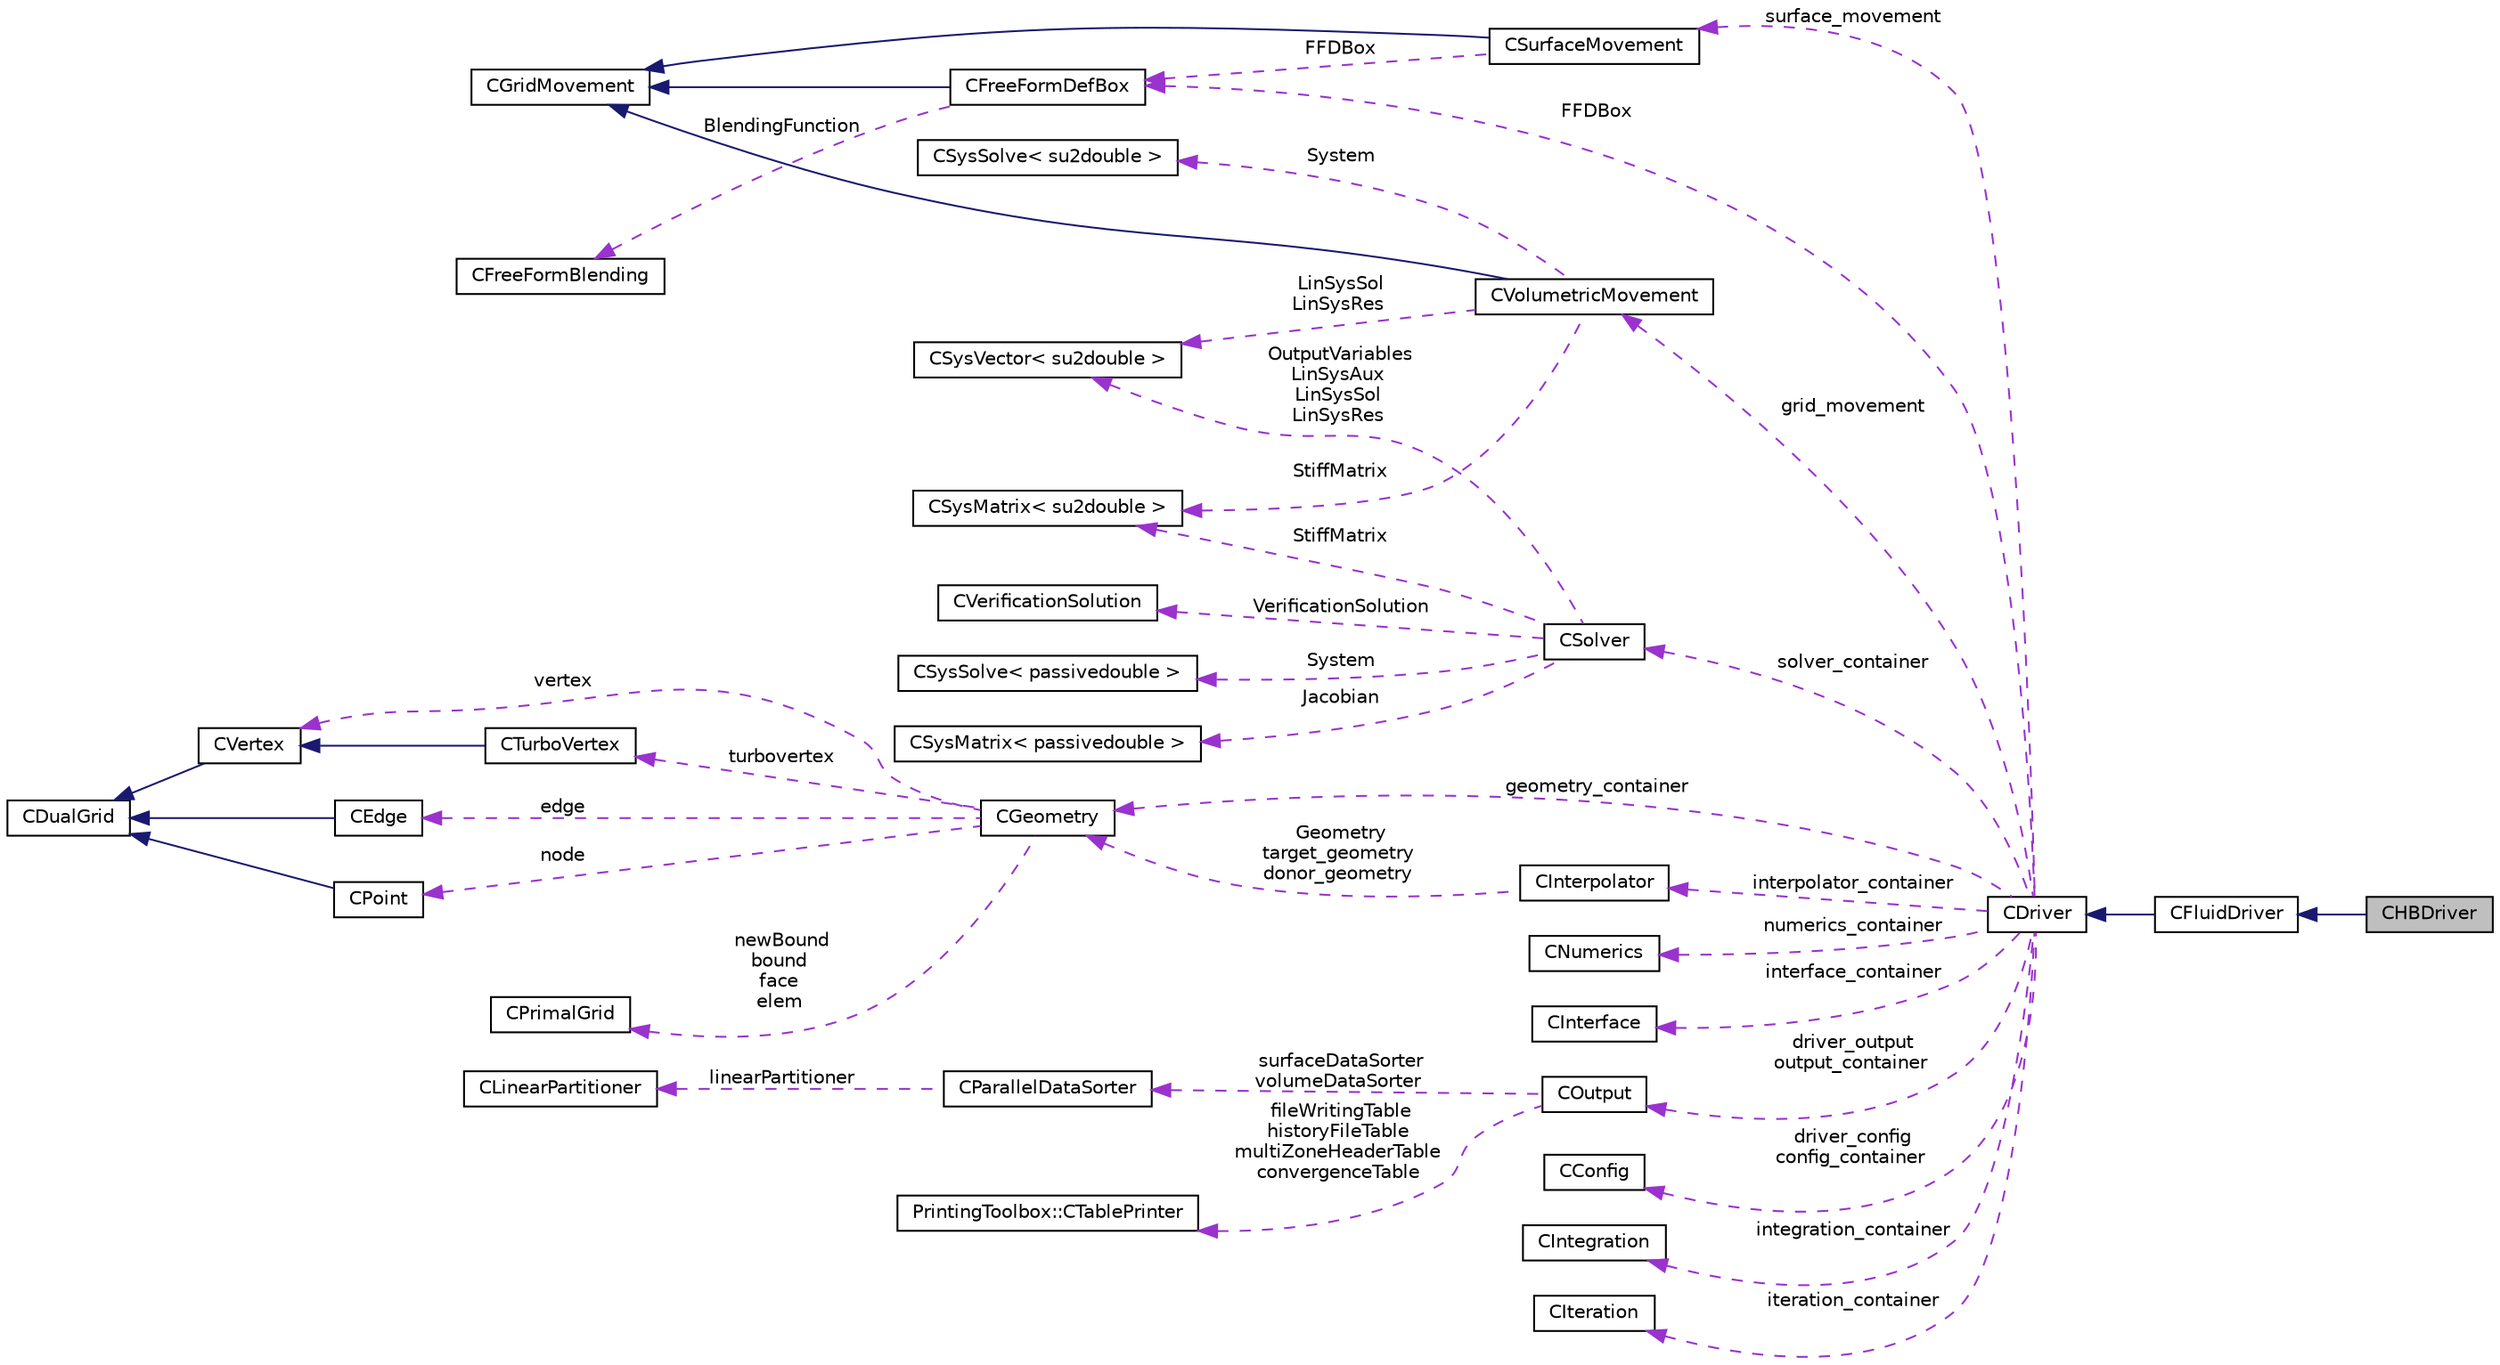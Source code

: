 digraph "CHBDriver"
{
  edge [fontname="Helvetica",fontsize="10",labelfontname="Helvetica",labelfontsize="10"];
  node [fontname="Helvetica",fontsize="10",shape=record];
  rankdir="LR";
  Node3 [label="CHBDriver",height=0.2,width=0.4,color="black", fillcolor="grey75", style="filled", fontcolor="black"];
  Node4 -> Node3 [dir="back",color="midnightblue",fontsize="10",style="solid",fontname="Helvetica"];
  Node4 [label="CFluidDriver",height=0.2,width=0.4,color="black", fillcolor="white", style="filled",URL="$class_c_fluid_driver.html",tooltip="Class for driving an iteration of the physics within multiple zones. "];
  Node5 -> Node4 [dir="back",color="midnightblue",fontsize="10",style="solid",fontname="Helvetica"];
  Node5 [label="CDriver",height=0.2,width=0.4,color="black", fillcolor="white", style="filled",URL="$class_c_driver.html",tooltip="Parent class for driving an iteration of a single or multi-zone problem. "];
  Node6 -> Node5 [dir="back",color="darkorchid3",fontsize="10",style="dashed",label=" surface_movement" ,fontname="Helvetica"];
  Node6 [label="CSurfaceMovement",height=0.2,width=0.4,color="black", fillcolor="white", style="filled",URL="$class_c_surface_movement.html",tooltip="Class for moving the surface numerical grid. "];
  Node7 -> Node6 [dir="back",color="midnightblue",fontsize="10",style="solid",fontname="Helvetica"];
  Node7 [label="CGridMovement",height=0.2,width=0.4,color="black", fillcolor="white", style="filled",URL="$class_c_grid_movement.html",tooltip="Class for moving the surface and volumetric numerical grid (2D and 3D problems). "];
  Node8 -> Node6 [dir="back",color="darkorchid3",fontsize="10",style="dashed",label=" FFDBox" ,fontname="Helvetica"];
  Node8 [label="CFreeFormDefBox",height=0.2,width=0.4,color="black", fillcolor="white", style="filled",URL="$class_c_free_form_def_box.html",tooltip="Class for defining the free form FFDBox structure. "];
  Node7 -> Node8 [dir="back",color="midnightblue",fontsize="10",style="solid",fontname="Helvetica"];
  Node9 -> Node8 [dir="back",color="darkorchid3",fontsize="10",style="dashed",label=" BlendingFunction" ,fontname="Helvetica"];
  Node9 [label="CFreeFormBlending",height=0.2,width=0.4,color="black", fillcolor="white", style="filled",URL="$class_c_free_form_blending.html",tooltip="Class that defines the particular kind of blending function for the free form deformation. "];
  Node10 -> Node5 [dir="back",color="darkorchid3",fontsize="10",style="dashed",label=" geometry_container" ,fontname="Helvetica"];
  Node10 [label="CGeometry",height=0.2,width=0.4,color="black", fillcolor="white", style="filled",URL="$class_c_geometry.html",tooltip="Parent class for defining the geometry of the problem (complete geometry, multigrid agglomerated geom..."];
  Node11 -> Node10 [dir="back",color="darkorchid3",fontsize="10",style="dashed",label=" turbovertex" ,fontname="Helvetica"];
  Node11 [label="CTurboVertex",height=0.2,width=0.4,color="black", fillcolor="white", style="filled",URL="$class_c_turbo_vertex.html",tooltip="Class for vertex definition for turbomachinery (equivalent to edges, but for the boundaries). "];
  Node12 -> Node11 [dir="back",color="midnightblue",fontsize="10",style="solid",fontname="Helvetica"];
  Node12 [label="CVertex",height=0.2,width=0.4,color="black", fillcolor="white", style="filled",URL="$class_c_vertex.html",tooltip="Class for vertex definition (equivalent to edges, but for the boundaries). "];
  Node13 -> Node12 [dir="back",color="midnightblue",fontsize="10",style="solid",fontname="Helvetica"];
  Node13 [label="CDualGrid",height=0.2,width=0.4,color="black", fillcolor="white", style="filled",URL="$class_c_dual_grid.html",tooltip="Class for controlling the dual volume definition. The dual volume is compose by three main elements: ..."];
  Node14 -> Node10 [dir="back",color="darkorchid3",fontsize="10",style="dashed",label=" newBound\nbound\nface\nelem" ,fontname="Helvetica"];
  Node14 [label="CPrimalGrid",height=0.2,width=0.4,color="black", fillcolor="white", style="filled",URL="$class_c_primal_grid.html",tooltip="Class to define the numerical primal grid. "];
  Node12 -> Node10 [dir="back",color="darkorchid3",fontsize="10",style="dashed",label=" vertex" ,fontname="Helvetica"];
  Node15 -> Node10 [dir="back",color="darkorchid3",fontsize="10",style="dashed",label=" edge" ,fontname="Helvetica"];
  Node15 [label="CEdge",height=0.2,width=0.4,color="black", fillcolor="white", style="filled",URL="$class_c_edge.html",tooltip="Class for defining an edge. "];
  Node13 -> Node15 [dir="back",color="midnightblue",fontsize="10",style="solid",fontname="Helvetica"];
  Node16 -> Node10 [dir="back",color="darkorchid3",fontsize="10",style="dashed",label=" node" ,fontname="Helvetica"];
  Node16 [label="CPoint",height=0.2,width=0.4,color="black", fillcolor="white", style="filled",URL="$class_c_point.html",tooltip="Class for point definition (including control volume definition). "];
  Node13 -> Node16 [dir="back",color="midnightblue",fontsize="10",style="solid",fontname="Helvetica"];
  Node17 -> Node5 [dir="back",color="darkorchid3",fontsize="10",style="dashed",label=" numerics_container" ,fontname="Helvetica"];
  Node17 [label="CNumerics",height=0.2,width=0.4,color="black", fillcolor="white", style="filled",URL="$class_c_numerics.html",tooltip="Class for defining the numerical methods. "];
  Node18 -> Node5 [dir="back",color="darkorchid3",fontsize="10",style="dashed",label=" interface_container" ,fontname="Helvetica"];
  Node18 [label="CInterface",height=0.2,width=0.4,color="black", fillcolor="white", style="filled",URL="$class_c_interface.html",tooltip="Main class for defining the physical transfer of information. "];
  Node19 -> Node5 [dir="back",color="darkorchid3",fontsize="10",style="dashed",label=" driver_output\noutput_container" ,fontname="Helvetica"];
  Node19 [label="COutput",height=0.2,width=0.4,color="black", fillcolor="white", style="filled",URL="$class_c_output.html",tooltip="Class for writing the convergence history and to write solution data to file. "];
  Node20 -> Node19 [dir="back",color="darkorchid3",fontsize="10",style="dashed",label=" surfaceDataSorter\nvolumeDataSorter" ,fontname="Helvetica"];
  Node20 [label="CParallelDataSorter",height=0.2,width=0.4,color="black", fillcolor="white", style="filled",URL="$class_c_parallel_data_sorter.html"];
  Node21 -> Node20 [dir="back",color="darkorchid3",fontsize="10",style="dashed",label=" linearPartitioner" ,fontname="Helvetica"];
  Node21 [label="CLinearPartitioner",height=0.2,width=0.4,color="black", fillcolor="white", style="filled",URL="$class_c_linear_partitioner.html",tooltip="Helper class that provides the counts for each rank in a linear partitioning given the global count a..."];
  Node22 -> Node19 [dir="back",color="darkorchid3",fontsize="10",style="dashed",label=" fileWritingTable\nhistoryFileTable\nmultiZoneHeaderTable\nconvergenceTable" ,fontname="Helvetica"];
  Node22 [label="PrintingToolbox::CTablePrinter",height=0.2,width=0.4,color="black", fillcolor="white", style="filled",URL="$class_printing_toolbox_1_1_c_table_printer.html",tooltip="Class for writing output in a table. "];
  Node23 -> Node5 [dir="back",color="darkorchid3",fontsize="10",style="dashed",label=" driver_config\nconfig_container" ,fontname="Helvetica"];
  Node23 [label="CConfig",height=0.2,width=0.4,color="black", fillcolor="white", style="filled",URL="$class_c_config.html",tooltip="Main class for defining the problem; basically this class reads the configuration file..."];
  Node24 -> Node5 [dir="back",color="darkorchid3",fontsize="10",style="dashed",label=" solver_container" ,fontname="Helvetica"];
  Node24 [label="CSolver",height=0.2,width=0.4,color="black", fillcolor="white", style="filled",URL="$class_c_solver.html",tooltip="Main class for defining the PDE solution, it requires a child class for each particular solver (Euler..."];
  Node25 -> Node24 [dir="back",color="darkorchid3",fontsize="10",style="dashed",label=" StiffMatrix" ,fontname="Helvetica"];
  Node25 [label="CSysMatrix\< su2double \>",height=0.2,width=0.4,color="black", fillcolor="white", style="filled",URL="$class_c_sys_matrix.html"];
  Node26 -> Node24 [dir="back",color="darkorchid3",fontsize="10",style="dashed",label=" OutputVariables\nLinSysAux\nLinSysSol\nLinSysRes" ,fontname="Helvetica"];
  Node26 [label="CSysVector\< su2double \>",height=0.2,width=0.4,color="black", fillcolor="white", style="filled",URL="$class_c_sys_vector.html"];
  Node27 -> Node24 [dir="back",color="darkorchid3",fontsize="10",style="dashed",label=" System" ,fontname="Helvetica"];
  Node27 [label="CSysSolve\< passivedouble \>",height=0.2,width=0.4,color="black", fillcolor="white", style="filled",URL="$class_c_sys_solve.html"];
  Node28 -> Node24 [dir="back",color="darkorchid3",fontsize="10",style="dashed",label=" VerificationSolution" ,fontname="Helvetica"];
  Node28 [label="CVerificationSolution",height=0.2,width=0.4,color="black", fillcolor="white", style="filled",URL="$class_c_verification_solution.html",tooltip="Class for holding verification PDE solutions, e.g., phi = phi(x,y,z,t), used for initial conditions..."];
  Node29 -> Node24 [dir="back",color="darkorchid3",fontsize="10",style="dashed",label=" Jacobian" ,fontname="Helvetica"];
  Node29 [label="CSysMatrix\< passivedouble \>",height=0.2,width=0.4,color="black", fillcolor="white", style="filled",URL="$class_c_sys_matrix.html"];
  Node8 -> Node5 [dir="back",color="darkorchid3",fontsize="10",style="dashed",label=" FFDBox" ,fontname="Helvetica"];
  Node30 -> Node5 [dir="back",color="darkorchid3",fontsize="10",style="dashed",label=" integration_container" ,fontname="Helvetica"];
  Node30 [label="CIntegration",height=0.2,width=0.4,color="black", fillcolor="white", style="filled",URL="$class_c_integration.html",tooltip="Main class for doing the space integration, time integration, and monitoring of a system of Partial D..."];
  Node31 -> Node5 [dir="back",color="darkorchid3",fontsize="10",style="dashed",label=" interpolator_container" ,fontname="Helvetica"];
  Node31 [label="CInterpolator",height=0.2,width=0.4,color="black", fillcolor="white", style="filled",URL="$class_c_interpolator.html",tooltip="Main class for defining the interpolator, it requires a child class for each particular interpolation..."];
  Node10 -> Node31 [dir="back",color="darkorchid3",fontsize="10",style="dashed",label=" Geometry\ntarget_geometry\ndonor_geometry" ,fontname="Helvetica"];
  Node32 -> Node5 [dir="back",color="darkorchid3",fontsize="10",style="dashed",label=" grid_movement" ,fontname="Helvetica"];
  Node32 [label="CVolumetricMovement",height=0.2,width=0.4,color="black", fillcolor="white", style="filled",URL="$class_c_volumetric_movement.html",tooltip="Class for moving the volumetric numerical grid. "];
  Node7 -> Node32 [dir="back",color="midnightblue",fontsize="10",style="solid",fontname="Helvetica"];
  Node25 -> Node32 [dir="back",color="darkorchid3",fontsize="10",style="dashed",label=" StiffMatrix" ,fontname="Helvetica"];
  Node26 -> Node32 [dir="back",color="darkorchid3",fontsize="10",style="dashed",label=" LinSysSol\nLinSysRes" ,fontname="Helvetica"];
  Node33 -> Node32 [dir="back",color="darkorchid3",fontsize="10",style="dashed",label=" System" ,fontname="Helvetica"];
  Node33 [label="CSysSolve\< su2double \>",height=0.2,width=0.4,color="black", fillcolor="white", style="filled",URL="$class_c_sys_solve.html"];
  Node34 -> Node5 [dir="back",color="darkorchid3",fontsize="10",style="dashed",label=" iteration_container" ,fontname="Helvetica"];
  Node34 [label="CIteration",height=0.2,width=0.4,color="black", fillcolor="white", style="filled",URL="$class_c_iteration.html",tooltip="Parent class for defining a single iteration of a physics problem. "];
}
